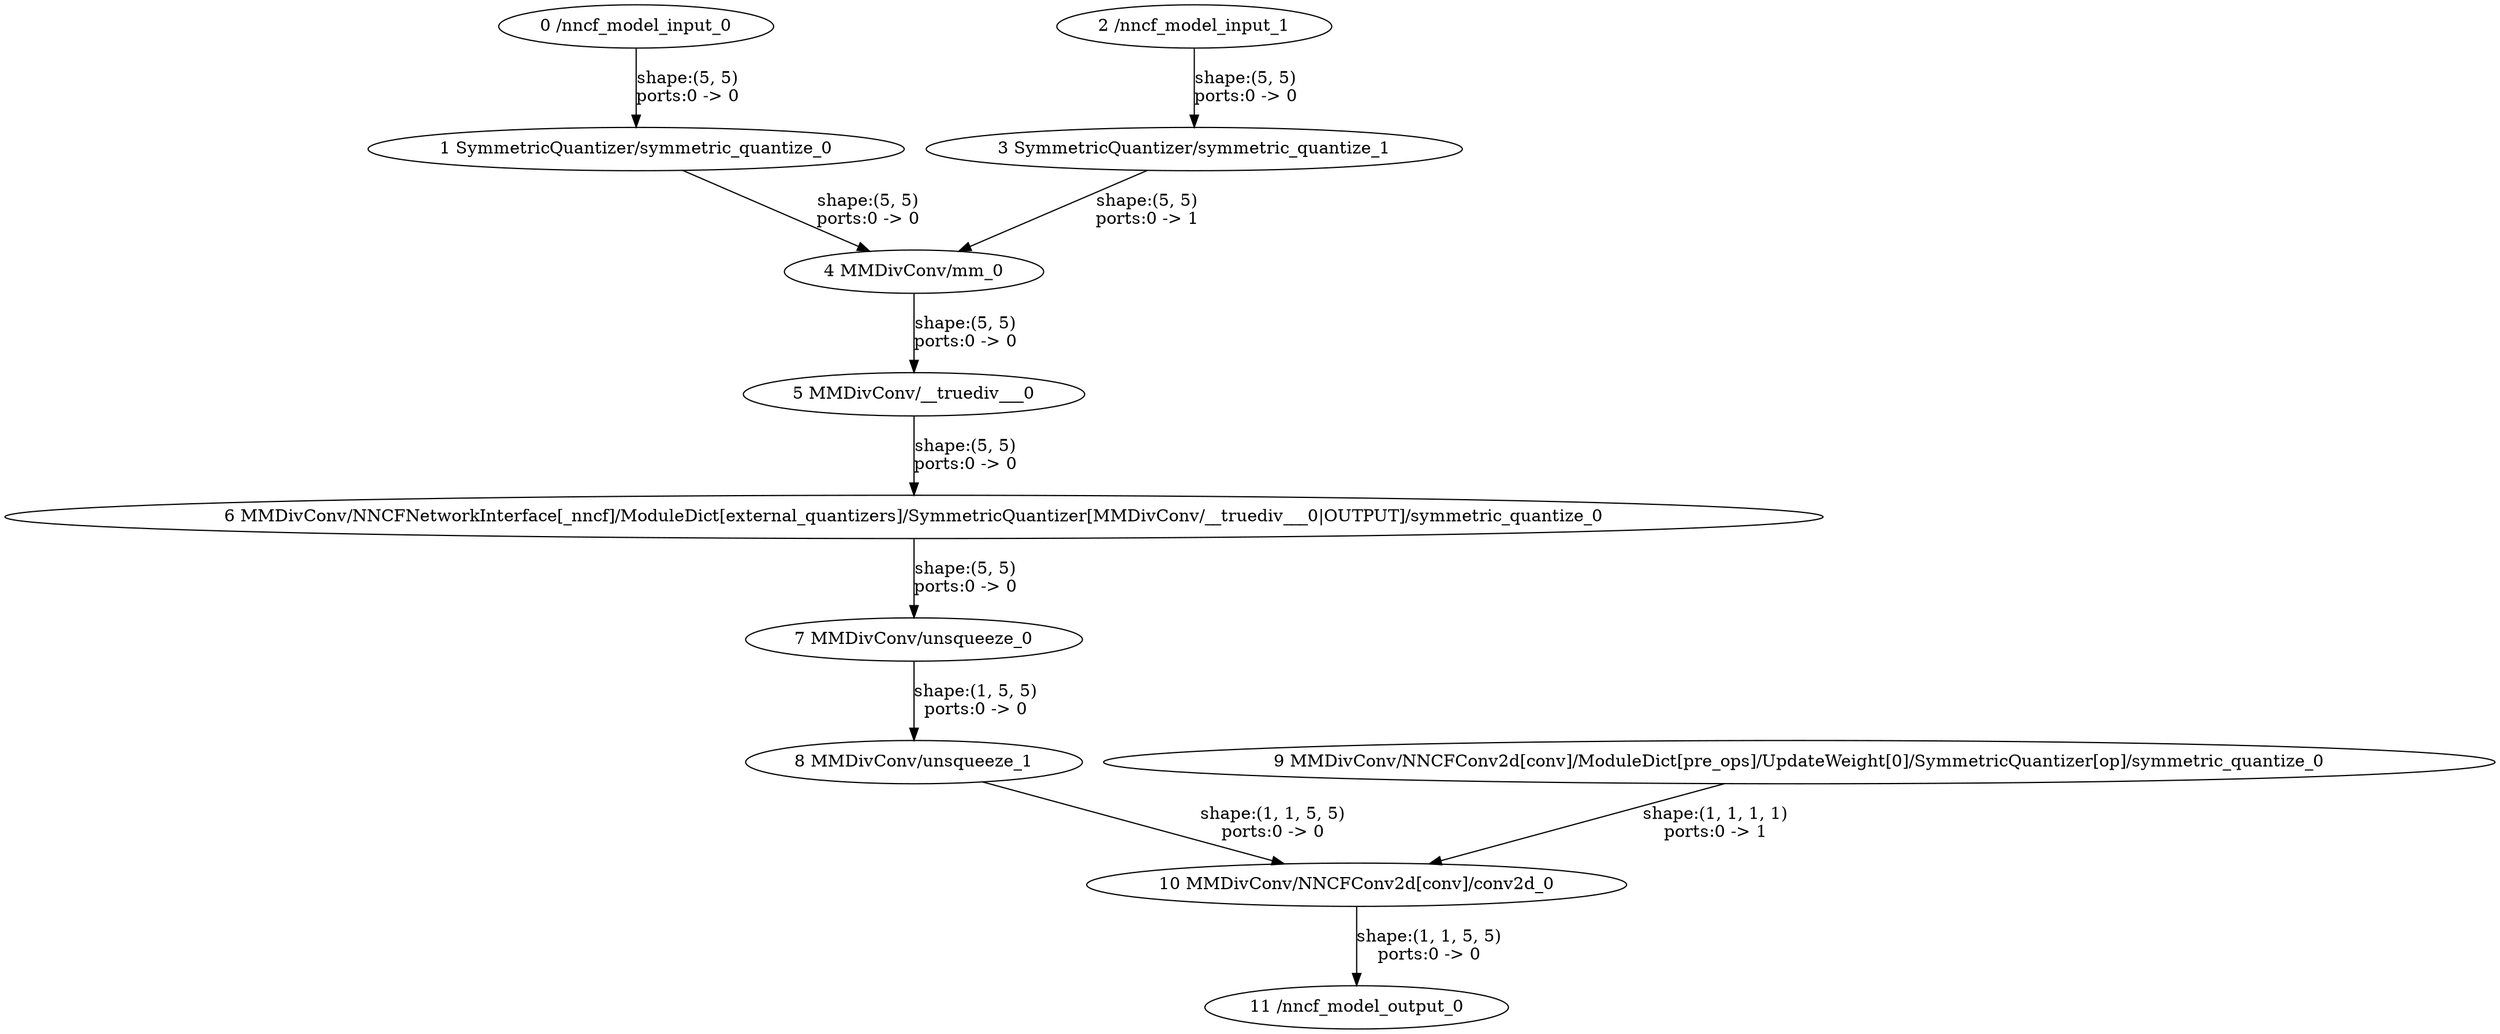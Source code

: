 strict digraph  {
"0 /nncf_model_input_0" [id=0, type=nncf_model_input];
"1 SymmetricQuantizer/symmetric_quantize_0" [id=1, type=symmetric_quantize];
"2 /nncf_model_input_1" [id=2, type=nncf_model_input];
"3 SymmetricQuantizer/symmetric_quantize_1" [id=3, type=symmetric_quantize];
"4 MMDivConv/mm_0" [id=4, type=mm];
"5 MMDivConv/__truediv___0" [id=5, type=__truediv__];
"6 MMDivConv/NNCFNetworkInterface[_nncf]/ModuleDict[external_quantizers]/SymmetricQuantizer[MMDivConv/__truediv___0|OUTPUT]/symmetric_quantize_0" [id=6, type=symmetric_quantize];
"7 MMDivConv/unsqueeze_0" [id=7, type=unsqueeze];
"8 MMDivConv/unsqueeze_1" [id=8, type=unsqueeze];
"9 MMDivConv/NNCFConv2d[conv]/ModuleDict[pre_ops]/UpdateWeight[0]/SymmetricQuantizer[op]/symmetric_quantize_0" [id=9, type=symmetric_quantize];
"10 MMDivConv/NNCFConv2d[conv]/conv2d_0" [id=10, type=conv2d];
"11 /nncf_model_output_0" [id=11, type=nncf_model_output];
"0 /nncf_model_input_0" -> "1 SymmetricQuantizer/symmetric_quantize_0"  [label="shape:(5, 5)\nports:0 -> 0", style=solid];
"1 SymmetricQuantizer/symmetric_quantize_0" -> "4 MMDivConv/mm_0"  [label="shape:(5, 5)\nports:0 -> 0", style=solid];
"2 /nncf_model_input_1" -> "3 SymmetricQuantizer/symmetric_quantize_1"  [label="shape:(5, 5)\nports:0 -> 0", style=solid];
"3 SymmetricQuantizer/symmetric_quantize_1" -> "4 MMDivConv/mm_0"  [label="shape:(5, 5)\nports:0 -> 1", style=solid];
"4 MMDivConv/mm_0" -> "5 MMDivConv/__truediv___0"  [label="shape:(5, 5)\nports:0 -> 0", style=solid];
"5 MMDivConv/__truediv___0" -> "6 MMDivConv/NNCFNetworkInterface[_nncf]/ModuleDict[external_quantizers]/SymmetricQuantizer[MMDivConv/__truediv___0|OUTPUT]/symmetric_quantize_0"  [label="shape:(5, 5)\nports:0 -> 0", style=solid];
"6 MMDivConv/NNCFNetworkInterface[_nncf]/ModuleDict[external_quantizers]/SymmetricQuantizer[MMDivConv/__truediv___0|OUTPUT]/symmetric_quantize_0" -> "7 MMDivConv/unsqueeze_0"  [label="shape:(5, 5)\nports:0 -> 0", style=solid];
"7 MMDivConv/unsqueeze_0" -> "8 MMDivConv/unsqueeze_1"  [label="shape:(1, 5, 5)\nports:0 -> 0", style=solid];
"8 MMDivConv/unsqueeze_1" -> "10 MMDivConv/NNCFConv2d[conv]/conv2d_0"  [label="shape:(1, 1, 5, 5)\nports:0 -> 0", style=solid];
"9 MMDivConv/NNCFConv2d[conv]/ModuleDict[pre_ops]/UpdateWeight[0]/SymmetricQuantizer[op]/symmetric_quantize_0" -> "10 MMDivConv/NNCFConv2d[conv]/conv2d_0"  [label="shape:(1, 1, 1, 1)\nports:0 -> 1", style=solid];
"10 MMDivConv/NNCFConv2d[conv]/conv2d_0" -> "11 /nncf_model_output_0"  [label="shape:(1, 1, 5, 5)\nports:0 -> 0", style=solid];
}
